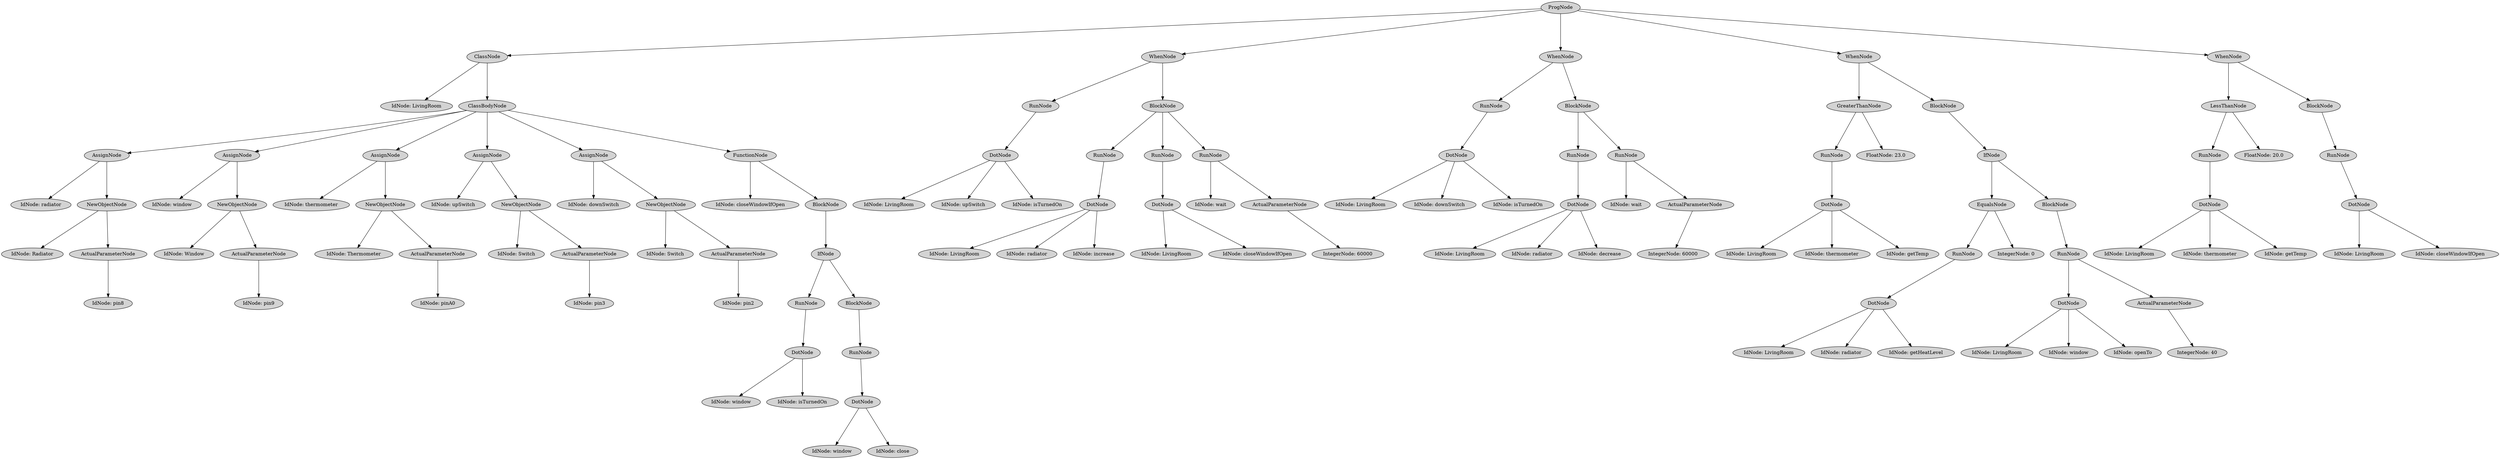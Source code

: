digraph G {
	graph [ranksep=1.5 ratio=fill]
	node [style=filled]
	3097729 [label=ProgNode]
	3097727 [label=ClassNode]
	3097729 -> 3097727
	3097721 [label="IdNode: LivingRoom"]
	3097727 -> 3097721
	230973 [label=ClassBodyNode]
	3097727 -> 230973
	3097737 [label=AssignNode]
	230973 -> 3097737
	3097741 [label="IdNode: radiator"]
	3097737 -> 3097741
	3097757 [label=NewObjectNode]
	3097737 -> 3097757
	3097761 [label="IdNode: Radiator"]
	3097757 -> 3097761
	3097755 [label=ActualParameterNode]
	3097757 -> 3097755
	3097783 [label="IdNode: pin8"]
	3097755 -> 3097783
	3097745 [label=AssignNode]
	230973 -> 3097745
	3097743 [label="IdNode: window"]
	3097745 -> 3097743
	3097765 [label=NewObjectNode]
	3097745 -> 3097765
	3097769 [label="IdNode: Window"]
	3097765 -> 3097769
	3097763 [label=ActualParameterNode]
	3097765 -> 3097763
	3097795 [label="IdNode: pin9"]
	3097763 -> 3097795
	3097739 [label=AssignNode]
	230973 -> 3097739
	3097751 [label="IdNode: thermometer"]
	3097739 -> 3097751
	3097777 [label=NewObjectNode]
	3097739 -> 3097777
	3097785 [label="IdNode: Thermometer"]
	3097777 -> 3097785
	3097781 [label=ActualParameterNode]
	3097777 -> 3097781
	3097807 [label="IdNode: pinA0"]
	3097781 -> 3097807
	3097731 [label=AssignNode]
	230973 -> 3097731
	3097773 [label="IdNode: upSwitch"]
	3097731 -> 3097773
	3097791 [label=NewObjectNode]
	3097731 -> 3097791
	3097799 [label="IdNode: Switch"]
	3097791 -> 3097799
	3097787 [label=ActualParameterNode]
	3097791 -> 3097787
	3097823 [label="IdNode: pin3"]
	3097787 -> 3097823
	3097749 [label=AssignNode]
	230973 -> 3097749
	3097789 [label="IdNode: downSwitch"]
	3097749 -> 3097789
	3097805 [label=NewObjectNode]
	3097749 -> 3097805
	3097813 [label="IdNode: Switch"]
	3097805 -> 3097813
	3097803 [label=ActualParameterNode]
	3097805 -> 3097803
	3097835 [label="IdNode: pin2"]
	3097803 -> 3097835
	3097759 [label=FunctionNode]
	230973 -> 3097759
	3097767 [label="IdNode: closeWindowIfOpen"]
	3097759 -> 3097767
	3097771 [label=BlockNode]
	3097759 -> 3097771
	3097811 [label=IfNode]
	3097771 -> 3097811
	3097827 [label=RunNode]
	3097811 -> 3097827
	3097839 [label=DotNode]
	3097827 -> 3097839
	3097841 [label="IdNode: window"]
	3097839 -> 3097841
	3097837 [label="IdNode: isTurnedOn"]
	3097839 -> 3097837
	3097817 [label=BlockNode]
	3097811 -> 3097817
	3097825 [label=RunNode]
	3097817 -> 3097825
	3097831 [label=DotNode]
	3097825 -> 3097831
	3097829 [label="IdNode: window"]
	3097831 -> 3097829
	3097819 [label="IdNode: close"]
	3097831 -> 3097819
	3097735 [label=WhenNode]
	3097729 -> 3097735
	3097815 [label=RunNode]
	3097735 -> 3097815
	3097847 [label=DotNode]
	3097815 -> 3097847
	3097845 [label="IdNode: LivingRoom"]
	3097847 -> 3097845
	3097849 [label="IdNode: upSwitch"]
	3097847 -> 3097849
	3097851 [label="IdNode: isTurnedOn"]
	3097847 -> 3097851
	3097797 [label=BlockNode]
	3097735 -> 3097797
	3097775 [label=RunNode]
	3097797 -> 3097775
	3097821 [label=DotNode]
	3097775 -> 3097821
	3097809 [label="IdNode: LivingRoom"]
	3097821 -> 3097809
	3097801 [label="IdNode: radiator"]
	3097821 -> 3097801
	3097843 [label="IdNode: increase"]
	3097821 -> 3097843
	3097793 [label=RunNode]
	3097797 -> 3097793
	3097853 [label=DotNode]
	3097793 -> 3097853
	3097855 [label="IdNode: LivingRoom"]
	3097853 -> 3097855
	3101957 [label="IdNode: closeWindowIfOpen"]
	3097853 -> 3101957
	3101955 [label=RunNode]
	3097797 -> 3101955
	3101963 [label="IdNode: wait"]
	3101955 -> 3101963
	3101959 [label=ActualParameterNode]
	3101955 -> 3101959
	3101981 [label="IntegerNode: 60000"]
	3101959 -> 3101981
	3097753 [label=WhenNode]
	3097729 -> 3097753
	3101975 [label=RunNode]
	3097753 -> 3101975
	3101989 [label=DotNode]
	3101975 -> 3101989
	3101979 [label="IdNode: LivingRoom"]
	3101989 -> 3101979
	3101987 [label="IdNode: downSwitch"]
	3101989 -> 3101987
	3101991 [label="IdNode: isTurnedOn"]
	3101989 -> 3101991
	3097833 [label=BlockNode]
	3097753 -> 3097833
	3101969 [label=RunNode]
	3097833 -> 3101969
	3101983 [label=DotNode]
	3101969 -> 3101983
	3101971 [label="IdNode: LivingRoom"]
	3101983 -> 3101971
	3101973 [label="IdNode: radiator"]
	3101983 -> 3101973
	3101985 [label="IdNode: decrease"]
	3101983 -> 3101985
	3101965 [label=RunNode]
	3097833 -> 3101965
	3101995 [label="IdNode: wait"]
	3101965 -> 3101995
	3101977 [label=ActualParameterNode]
	3101965 -> 3101977
	3102013 [label="IntegerNode: 60000"]
	3101977 -> 3102013
	3101961 [label=WhenNode]
	3097729 -> 3101961
	3101999 [label=GreaterThanNode]
	3101961 -> 3101999
	3102015 [label=RunNode]
	3101999 -> 3102015
	3102023 [label=DotNode]
	3102015 -> 3102023
	3102017 [label="IdNode: LivingRoom"]
	3102023 -> 3102017
	3102021 [label="IdNode: thermometer"]
	3102023 -> 3102021
	3102025 [label="IdNode: getTemp"]
	3102023 -> 3102025
	3102027 [label="FloatNode: 23.0"]
	3101999 -> 3102027
	3101997 [label=BlockNode]
	3101961 -> 3101997
	3101993 [label=IfNode]
	3101997 -> 3101993
	3102007 [label=EqualsNode]
	3101993 -> 3102007
	3102033 [label=RunNode]
	3102007 -> 3102033
	3102045 [label=DotNode]
	3102033 -> 3102045
	3102039 [label="IdNode: LivingRoom"]
	3102045 -> 3102039
	3102043 [label="IdNode: radiator"]
	3102045 -> 3102043
	3102047 [label="IdNode: getHeatLevel"]
	3102045 -> 3102047
	3102049 [label="IntegerNode: 0"]
	3102007 -> 3102049
	3102029 [label=BlockNode]
	3101993 -> 3102029
	3102011 [label=RunNode]
	3102029 -> 3102011
	3102035 [label=DotNode]
	3102011 -> 3102035
	3102037 [label="IdNode: LivingRoom"]
	3102035 -> 3102037
	3102051 [label="IdNode: window"]
	3102035 -> 3102051
	3102041 [label="IdNode: openTo"]
	3102035 -> 3102041
	3102009 [label=ActualParameterNode]
	3102011 -> 3102009
	3102067 [label="IntegerNode: 40"]
	3102009 -> 3102067
	3102001 [label=WhenNode]
	3097729 -> 3102001
	3102031 [label=LessThanNode]
	3102001 -> 3102031
	3102061 [label=RunNode]
	3102031 -> 3102061
	3102075 [label=DotNode]
	3102061 -> 3102075
	3102065 [label="IdNode: LivingRoom"]
	3102075 -> 3102065
	3102073 [label="IdNode: thermometer"]
	3102075 -> 3102073
	3102077 [label="IdNode: getTemp"]
	3102075 -> 3102077
	3102079 [label="FloatNode: 20.0"]
	3102031 -> 3102079
	3102019 [label=BlockNode]
	3102001 -> 3102019
	3102055 [label=RunNode]
	3102019 -> 3102055
	3102059 [label=DotNode]
	3102055 -> 3102059
	3102063 [label="IdNode: LivingRoom"]
	3102059 -> 3102063
	3102081 [label="IdNode: closeWindowIfOpen"]
	3102059 -> 3102081
	overlap=false
}
